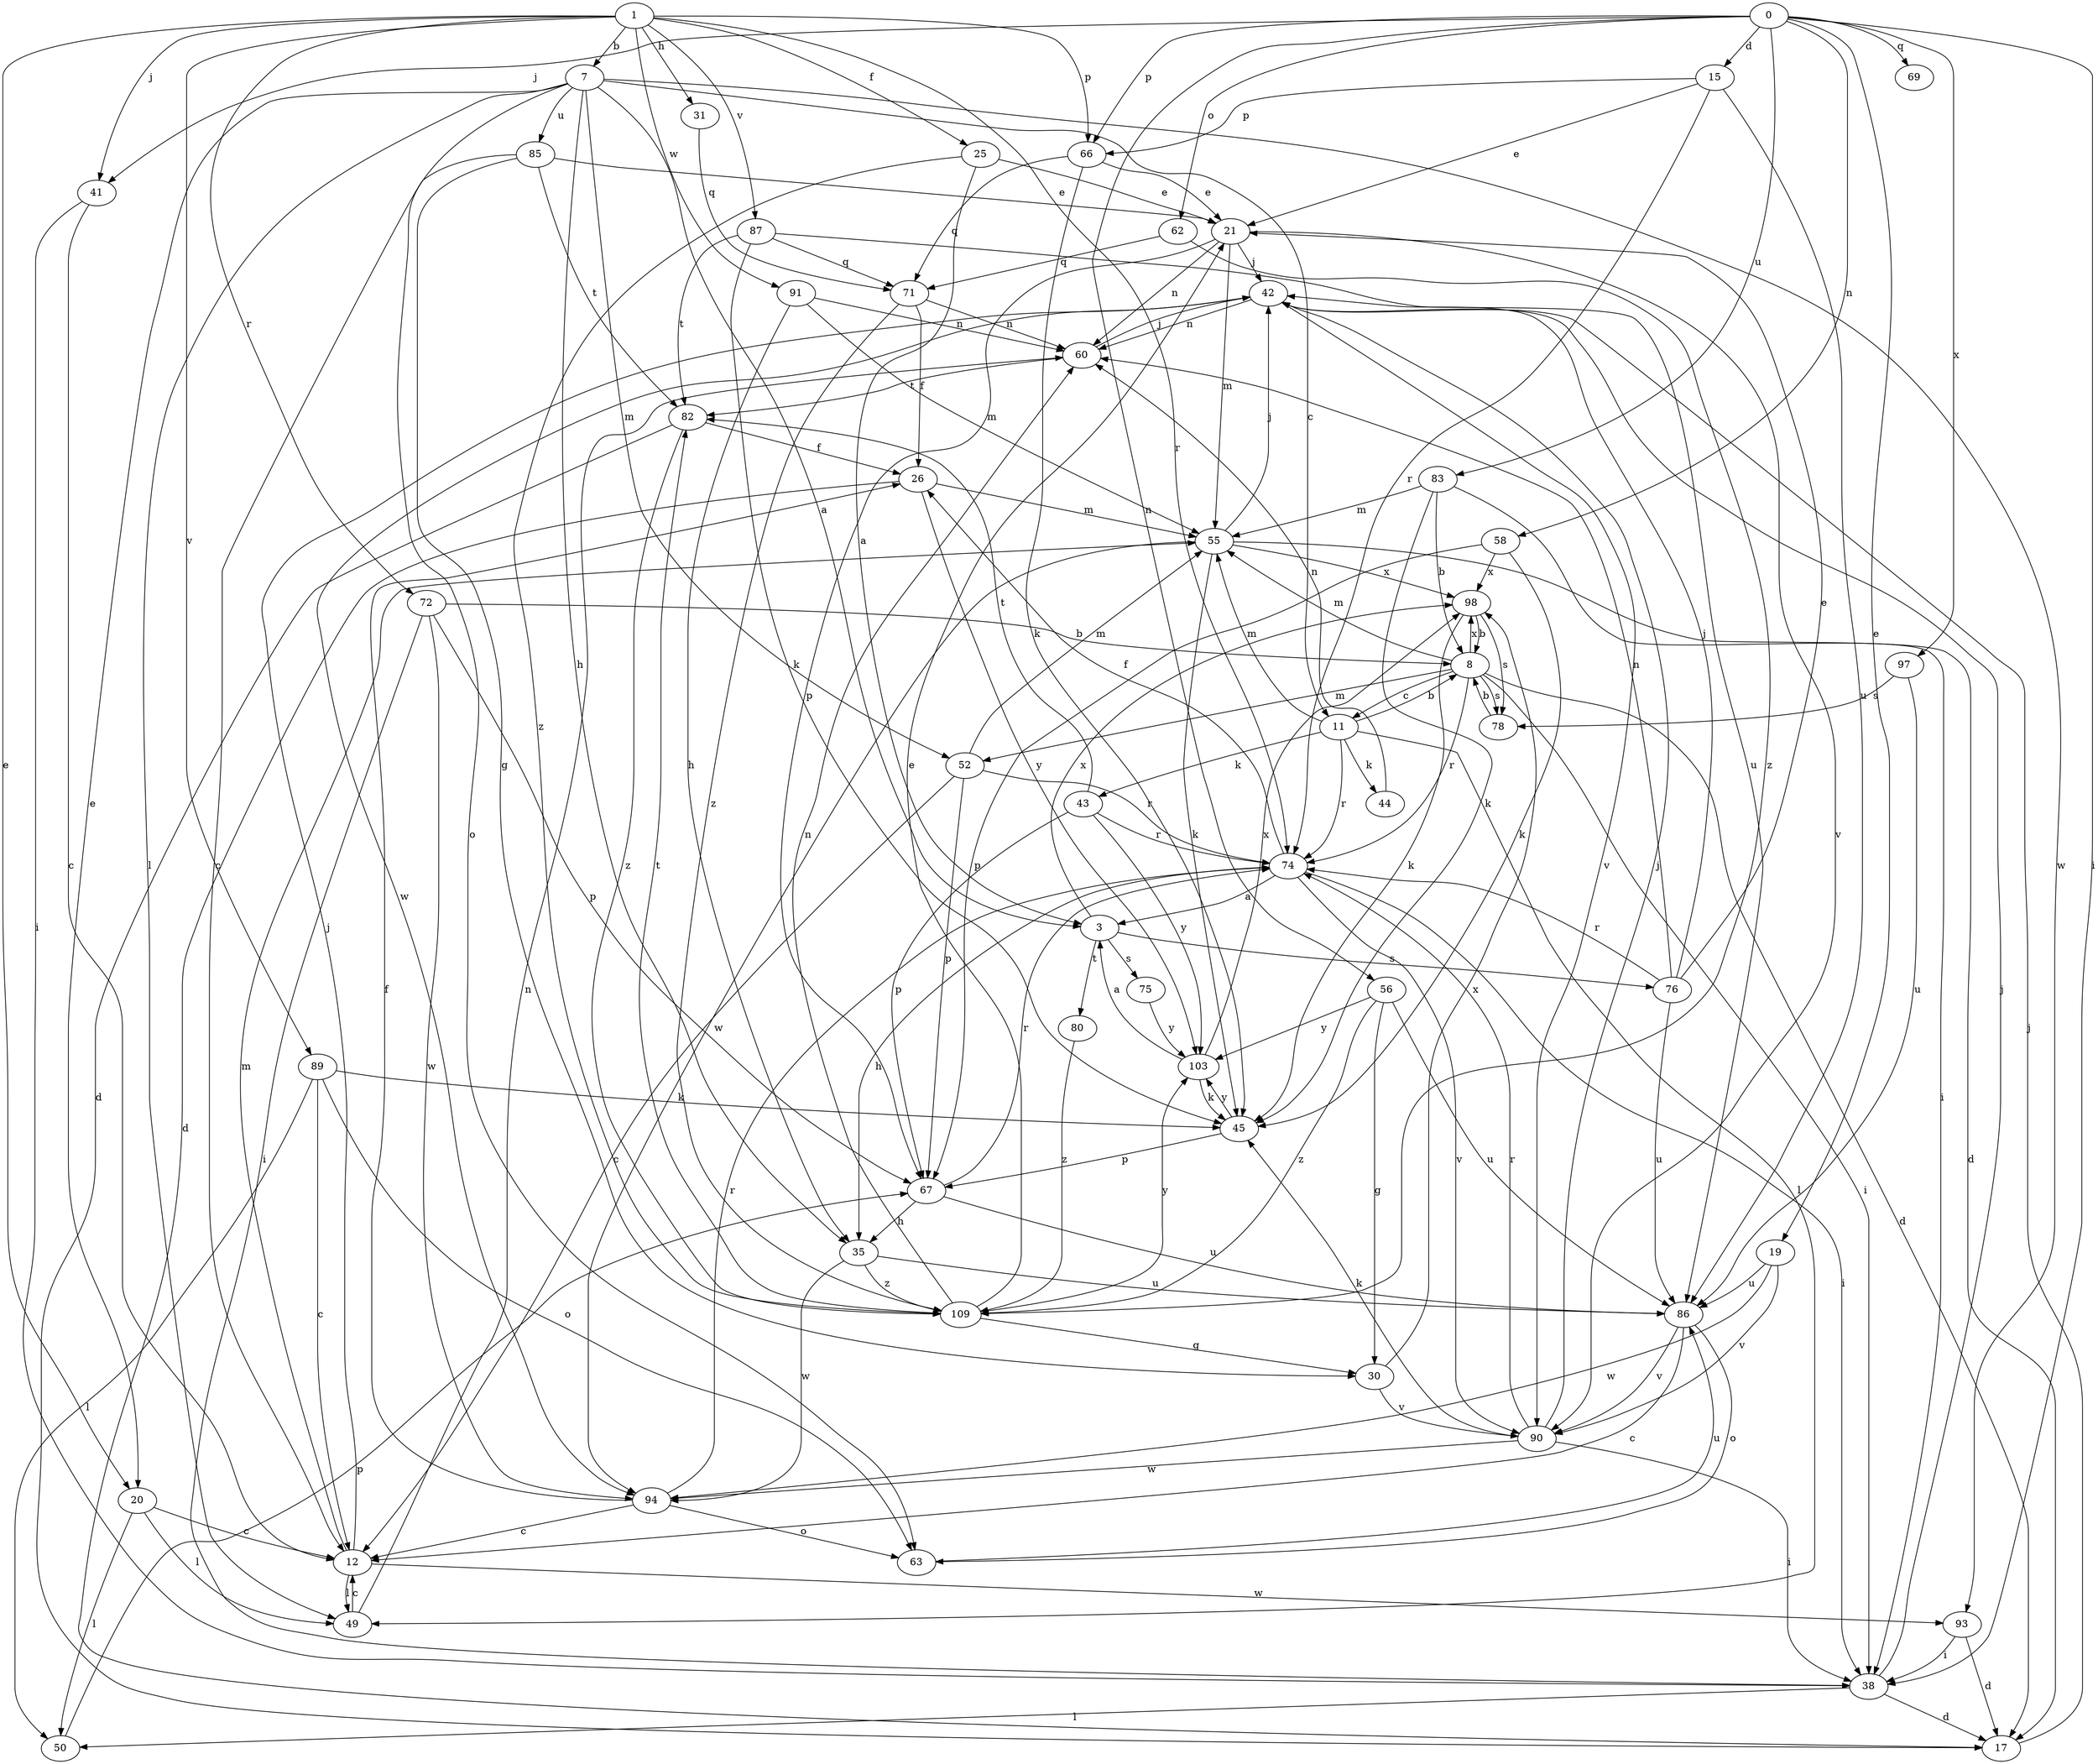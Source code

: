 strict digraph  {
0;
1;
3;
7;
8;
11;
12;
15;
17;
19;
20;
21;
25;
26;
30;
31;
35;
38;
41;
42;
43;
44;
45;
49;
50;
52;
55;
56;
58;
60;
62;
63;
66;
67;
69;
71;
72;
74;
75;
76;
78;
80;
82;
83;
85;
86;
87;
89;
90;
91;
93;
94;
97;
98;
103;
109;
0 -> 15  [label=d];
0 -> 19  [label=e];
0 -> 38  [label=i];
0 -> 41  [label=j];
0 -> 56  [label=n];
0 -> 58  [label=n];
0 -> 62  [label=o];
0 -> 66  [label=p];
0 -> 69  [label=q];
0 -> 83  [label=u];
0 -> 97  [label=x];
1 -> 7  [label=b];
1 -> 20  [label=e];
1 -> 25  [label=f];
1 -> 31  [label=h];
1 -> 41  [label=j];
1 -> 66  [label=p];
1 -> 72  [label=r];
1 -> 74  [label=r];
1 -> 87  [label=v];
1 -> 89  [label=v];
1 -> 91  [label=w];
3 -> 75  [label=s];
3 -> 76  [label=s];
3 -> 80  [label=t];
3 -> 98  [label=x];
7 -> 3  [label=a];
7 -> 11  [label=c];
7 -> 20  [label=e];
7 -> 35  [label=h];
7 -> 49  [label=l];
7 -> 52  [label=m];
7 -> 63  [label=o];
7 -> 85  [label=u];
7 -> 93  [label=w];
8 -> 11  [label=c];
8 -> 17  [label=d];
8 -> 38  [label=i];
8 -> 52  [label=m];
8 -> 55  [label=m];
8 -> 74  [label=r];
8 -> 78  [label=s];
8 -> 98  [label=x];
11 -> 8  [label=b];
11 -> 43  [label=k];
11 -> 44  [label=k];
11 -> 49  [label=l];
11 -> 55  [label=m];
11 -> 74  [label=r];
12 -> 42  [label=j];
12 -> 49  [label=l];
12 -> 55  [label=m];
12 -> 93  [label=w];
15 -> 21  [label=e];
15 -> 66  [label=p];
15 -> 74  [label=r];
15 -> 86  [label=u];
17 -> 42  [label=j];
19 -> 86  [label=u];
19 -> 90  [label=v];
19 -> 94  [label=w];
20 -> 12  [label=c];
20 -> 49  [label=l];
20 -> 50  [label=l];
21 -> 42  [label=j];
21 -> 55  [label=m];
21 -> 60  [label=n];
21 -> 67  [label=p];
21 -> 90  [label=v];
25 -> 3  [label=a];
25 -> 21  [label=e];
25 -> 109  [label=z];
26 -> 17  [label=d];
26 -> 55  [label=m];
26 -> 103  [label=y];
30 -> 90  [label=v];
30 -> 98  [label=x];
31 -> 71  [label=q];
35 -> 86  [label=u];
35 -> 94  [label=w];
35 -> 109  [label=z];
38 -> 17  [label=d];
38 -> 42  [label=j];
38 -> 50  [label=l];
41 -> 12  [label=c];
41 -> 38  [label=i];
42 -> 60  [label=n];
42 -> 90  [label=v];
42 -> 94  [label=w];
43 -> 67  [label=p];
43 -> 74  [label=r];
43 -> 82  [label=t];
43 -> 103  [label=y];
44 -> 60  [label=n];
45 -> 67  [label=p];
45 -> 103  [label=y];
49 -> 12  [label=c];
49 -> 60  [label=n];
50 -> 67  [label=p];
52 -> 12  [label=c];
52 -> 55  [label=m];
52 -> 67  [label=p];
52 -> 74  [label=r];
55 -> 17  [label=d];
55 -> 42  [label=j];
55 -> 45  [label=k];
55 -> 94  [label=w];
55 -> 98  [label=x];
56 -> 30  [label=g];
56 -> 86  [label=u];
56 -> 103  [label=y];
56 -> 109  [label=z];
58 -> 45  [label=k];
58 -> 67  [label=p];
58 -> 98  [label=x];
60 -> 42  [label=j];
60 -> 82  [label=t];
62 -> 71  [label=q];
62 -> 109  [label=z];
63 -> 86  [label=u];
66 -> 21  [label=e];
66 -> 45  [label=k];
66 -> 71  [label=q];
67 -> 35  [label=h];
67 -> 74  [label=r];
67 -> 86  [label=u];
71 -> 26  [label=f];
71 -> 60  [label=n];
71 -> 109  [label=z];
72 -> 8  [label=b];
72 -> 38  [label=i];
72 -> 67  [label=p];
72 -> 94  [label=w];
74 -> 3  [label=a];
74 -> 26  [label=f];
74 -> 35  [label=h];
74 -> 38  [label=i];
74 -> 90  [label=v];
75 -> 103  [label=y];
76 -> 21  [label=e];
76 -> 42  [label=j];
76 -> 60  [label=n];
76 -> 74  [label=r];
76 -> 86  [label=u];
78 -> 8  [label=b];
80 -> 109  [label=z];
82 -> 17  [label=d];
82 -> 26  [label=f];
82 -> 109  [label=z];
83 -> 8  [label=b];
83 -> 38  [label=i];
83 -> 45  [label=k];
83 -> 55  [label=m];
85 -> 12  [label=c];
85 -> 21  [label=e];
85 -> 30  [label=g];
85 -> 82  [label=t];
86 -> 12  [label=c];
86 -> 63  [label=o];
86 -> 90  [label=v];
87 -> 45  [label=k];
87 -> 71  [label=q];
87 -> 82  [label=t];
87 -> 86  [label=u];
89 -> 12  [label=c];
89 -> 45  [label=k];
89 -> 50  [label=l];
89 -> 63  [label=o];
90 -> 38  [label=i];
90 -> 42  [label=j];
90 -> 45  [label=k];
90 -> 74  [label=r];
90 -> 94  [label=w];
91 -> 35  [label=h];
91 -> 55  [label=m];
91 -> 60  [label=n];
93 -> 17  [label=d];
93 -> 38  [label=i];
94 -> 12  [label=c];
94 -> 26  [label=f];
94 -> 63  [label=o];
94 -> 74  [label=r];
97 -> 78  [label=s];
97 -> 86  [label=u];
98 -> 8  [label=b];
98 -> 45  [label=k];
98 -> 78  [label=s];
103 -> 3  [label=a];
103 -> 45  [label=k];
103 -> 98  [label=x];
109 -> 21  [label=e];
109 -> 30  [label=g];
109 -> 60  [label=n];
109 -> 82  [label=t];
109 -> 103  [label=y];
}
